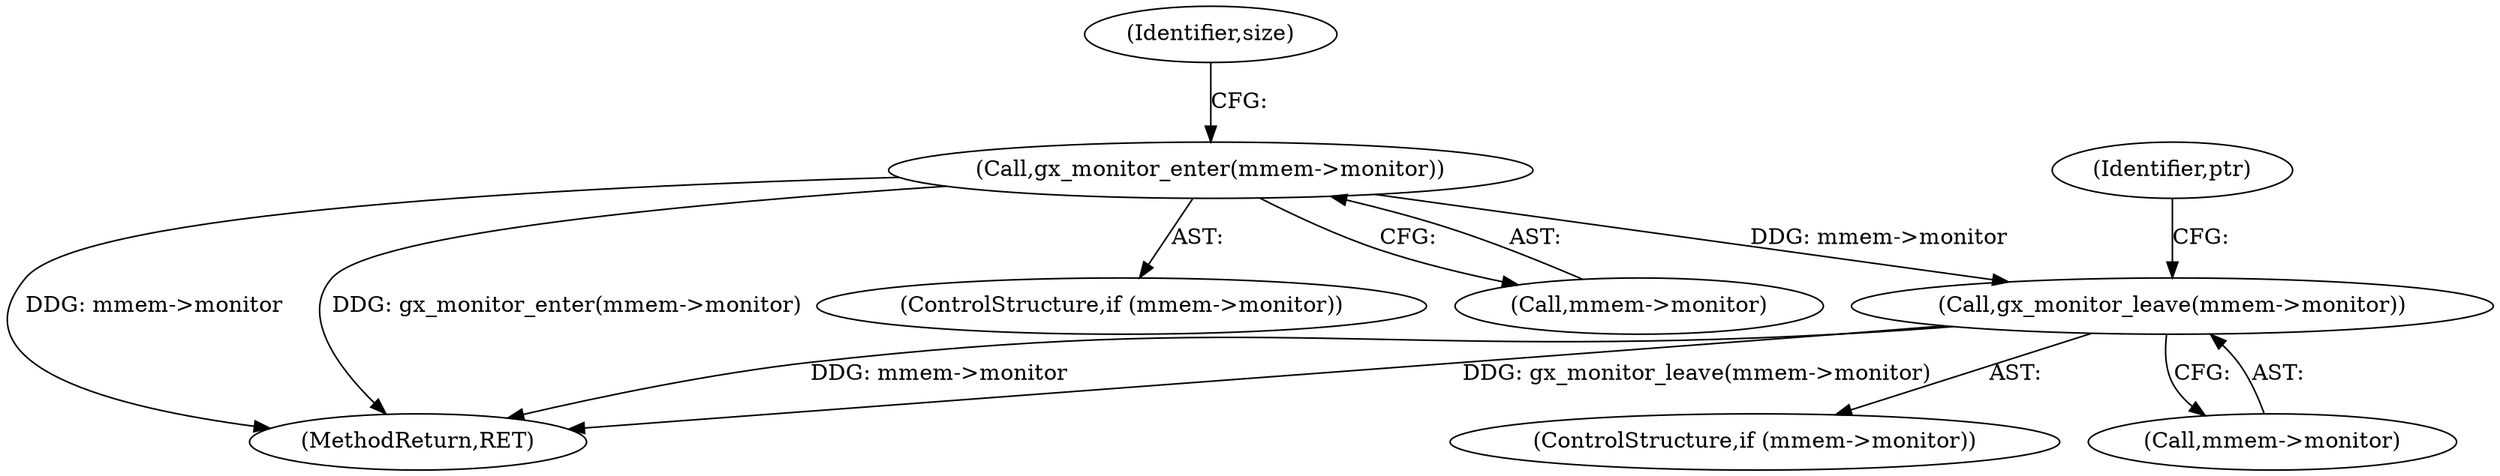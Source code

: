 digraph "0_moodle_0c0b0859ae1aba64861599f0e7f74f143f305932@pointer" {
"1000267" [label="(Call,gx_monitor_leave(mmem->monitor))"];
"1000128" [label="(Call,gx_monitor_enter(mmem->monitor))"];
"1000267" [label="(Call,gx_monitor_leave(mmem->monitor))"];
"1000268" [label="(Call,mmem->monitor)"];
"1000128" [label="(Call,gx_monitor_enter(mmem->monitor))"];
"1000302" [label="(MethodReturn,RET)"];
"1000263" [label="(ControlStructure,if (mmem->monitor))"];
"1000124" [label="(ControlStructure,if (mmem->monitor))"];
"1000134" [label="(Identifier,size)"];
"1000129" [label="(Call,mmem->monitor)"];
"1000272" [label="(Identifier,ptr)"];
"1000267" -> "1000263"  [label="AST: "];
"1000267" -> "1000268"  [label="CFG: "];
"1000268" -> "1000267"  [label="AST: "];
"1000272" -> "1000267"  [label="CFG: "];
"1000267" -> "1000302"  [label="DDG: mmem->monitor"];
"1000267" -> "1000302"  [label="DDG: gx_monitor_leave(mmem->monitor)"];
"1000128" -> "1000267"  [label="DDG: mmem->monitor"];
"1000128" -> "1000124"  [label="AST: "];
"1000128" -> "1000129"  [label="CFG: "];
"1000129" -> "1000128"  [label="AST: "];
"1000134" -> "1000128"  [label="CFG: "];
"1000128" -> "1000302"  [label="DDG: mmem->monitor"];
"1000128" -> "1000302"  [label="DDG: gx_monitor_enter(mmem->monitor)"];
}
